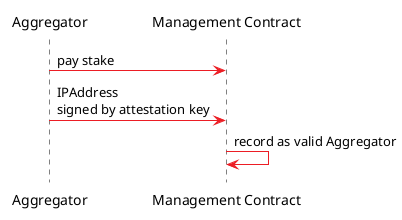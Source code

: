 @startuml
!pragma teoz true
skinparam monochrome false
skinparam roundcorner 15
skinparam shadowing false
skinparam sequence{
  ArrowColor #EC1D24
  ParticipantBackgroundColor White
  ParticipantBorderColor White
  NoteBackgroundColor White
  NoteBorderColor Black
  ActorBorderColor Black
  ActorBackgroundColor White
  LifeLineBorderColor Black
}
skinparam note{
  BorderColor Black
  BackgroundColor White
}

participant A0 as "Aggregator"
participant KMS as "Management Contract"
A0 -> KMS: pay stake
A0 -> KMS: IPAddress\nsigned by attestation key
KMS -> KMS: record as valid Aggregator
@enduml
